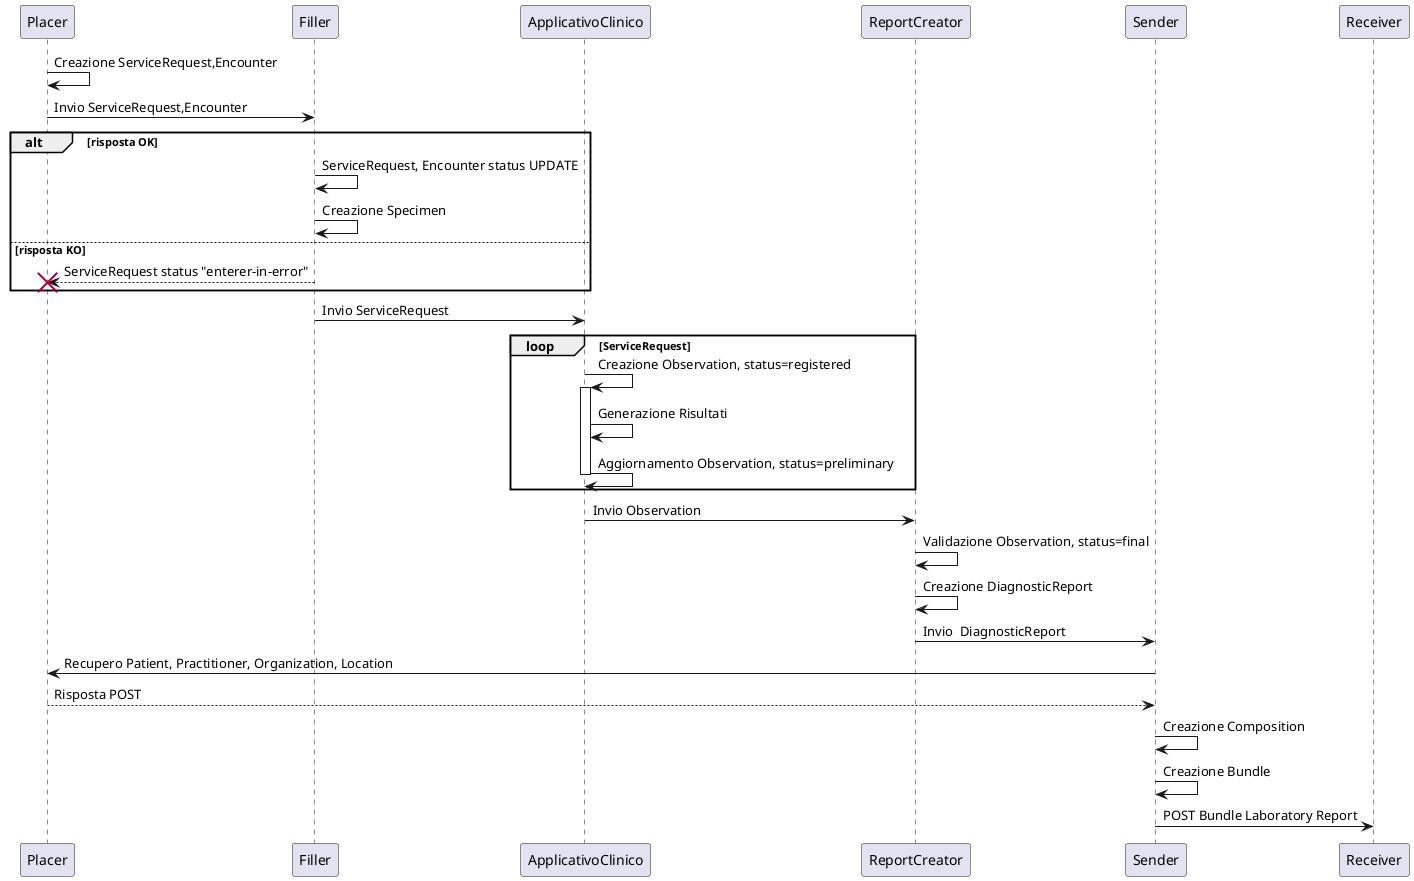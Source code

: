 @startuml
Placer -> Placer: Creazione ServiceRequest,Encounter

Placer -> Filler: Invio ServiceRequest,Encounter

alt risposta OK
    Filler -> Filler: ServiceRequest, Encounter status UPDATE
    Filler -> Filler: Creazione Specimen
else risposta KO
    Filler --> Placer !!: ServiceRequest status "enterer-in-error"
end

Filler -> ApplicativoClinico: Invio ServiceRequest
    loop ServiceRequest
        ApplicativoClinico-> ApplicativoClinico++: Creazione Observation, status=registered 
        ApplicativoClinico-> ApplicativoClinico: Generazione Risultati
        ApplicativoClinico-> ApplicativoClinico--: Aggiornamento Observation, status=preliminary 
    end
ApplicativoClinico-> ReportCreator: Invio Observation
ReportCreator -> ReportCreator: Validazione Observation, status=final
ReportCreator -> ReportCreator: Creazione DiagnosticReport
ReportCreator -> Sender: Invio  DiagnosticReport
Sender -> Placer: Recupero Patient, Practitioner, Organization, Location
Placer --> Sender: Risposta POST
Sender -> Sender: Creazione Composition
Sender -> Sender: Creazione Bundle
Sender -> Receiver: POST Bundle Laboratory Report
@enduml